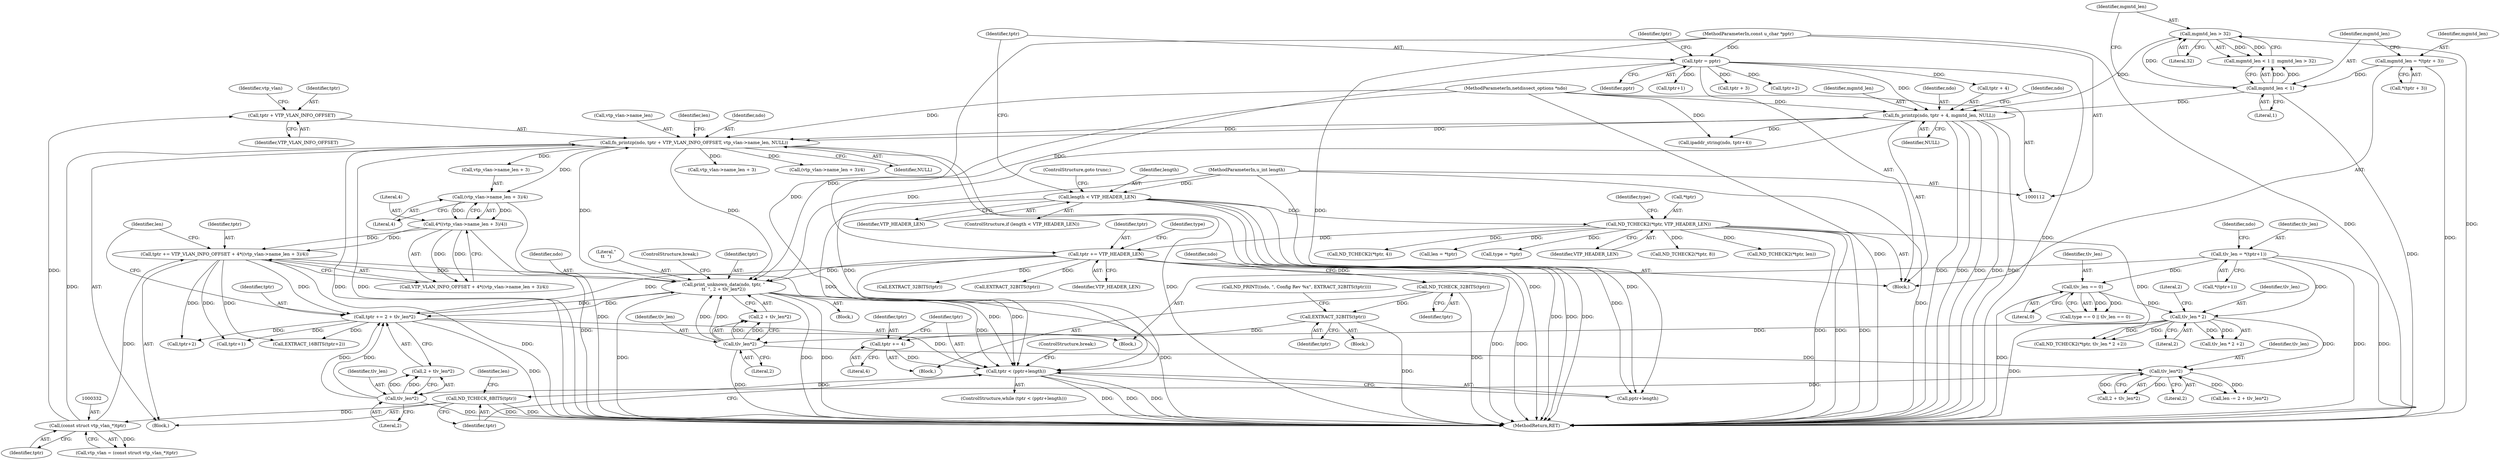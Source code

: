 digraph "0_tcpdump_ae83295915d08a854de27a88efac5dd7353e6d3f@pointer" {
"1000375" [label="(Call,tptr + VTP_VLAN_INFO_OFFSET)"];
"1000331" [label="(Call,(const struct vtp_vlan_*)tptr)"];
"1000314" [label="(Call,ND_TCHECK_8BITS(tptr))"];
"1000308" [label="(Call,tptr < (pptr+length))"];
"1000395" [label="(Call,tptr += VTP_VLAN_INFO_OFFSET + 4*((vtp_vlan->name_len + 3)/4))"];
"1000399" [label="(Call,4*((vtp_vlan->name_len + 3)/4))"];
"1000401" [label="(Call,(vtp_vlan->name_len + 3)/4)"];
"1000373" [label="(Call,fn_printzp(ndo, tptr + VTP_VLAN_INFO_OFFSET, vtp_vlan->name_len, NULL))"];
"1000533" [label="(Call,print_unknown_data(ndo, tptr, \"\n\t\t  \", 2 + tlv_len*2))"];
"1000192" [label="(Call,fn_printzp(ndo, tptr + 4, mgmtd_len, NULL))"];
"1000113" [label="(MethodParameterIn,netdissect_options *ndo)"];
"1000129" [label="(Call,tptr = pptr)"];
"1000114" [label="(MethodParameterIn,const u_char *pptr)"];
"1000181" [label="(Call,mgmtd_len > 32)"];
"1000178" [label="(Call,mgmtd_len < 1)"];
"1000170" [label="(Call,mgmtd_len = *(tptr + 3))"];
"1000213" [label="(Call,tptr += VTP_HEADER_LEN)"];
"1000132" [label="(Call,ND_TCHECK2(*tptr, VTP_HEADER_LEN))"];
"1000125" [label="(Call,length < VTP_HEADER_LEN)"];
"1000115" [label="(MethodParameterIn,u_int length)"];
"1000550" [label="(Call,tptr += 2 + tlv_len*2)"];
"1000554" [label="(Call,tlv_len*2)"];
"1000547" [label="(Call,tlv_len*2)"];
"1000539" [label="(Call,tlv_len*2)"];
"1000448" [label="(Call,tlv_len * 2)"];
"1000439" [label="(Call,tlv_len == 0)"];
"1000417" [label="(Call,tlv_len = *(tptr+1))"];
"1000304" [label="(Call,tptr += 4)"];
"1000302" [label="(Call,EXTRACT_32BITS(tptr))"];
"1000295" [label="(Call,ND_TCHECK_32BITS(tptr))"];
"1000448" [label="(Call,tlv_len * 2)"];
"1000177" [label="(Call,mgmtd_len < 1 ||  mgmtd_len > 32)"];
"1000305" [label="(Identifier,tptr)"];
"1000316" [label="(Call,len = *tptr)"];
"1000215" [label="(Identifier,VTP_HEADER_LEN)"];
"1000333" [label="(Identifier,tptr)"];
"1000230" [label="(Call,EXTRACT_32BITS(tptr))"];
"1000114" [label="(MethodParameterIn,const u_char *pptr)"];
"1000295" [label="(Call,ND_TCHECK_32BITS(tptr))"];
"1000308" [label="(Call,tptr < (pptr+length))"];
"1000375" [label="(Call,tptr + VTP_VLAN_INFO_OFFSET)"];
"1000534" [label="(Identifier,ndo)"];
"1000116" [label="(Block,)"];
"1000454" [label="(Call,EXTRACT_16BITS(tptr+2))"];
"1000400" [label="(Literal,4)"];
"1000556" [label="(Literal,2)"];
"1000171" [label="(Identifier,mgmtd_len)"];
"1000541" [label="(Literal,2)"];
"1000376" [label="(Identifier,tptr)"];
"1000395" [label="(Call,tptr += VTP_VLAN_INFO_OFFSET + 4*((vtp_vlan->name_len + 3)/4))"];
"1000131" [label="(Identifier,pptr)"];
"1000217" [label="(Identifier,type)"];
"1000460" [label="(Block,)"];
"1000402" [label="(Call,vtp_vlan->name_len + 3)"];
"1000172" [label="(Call,*(tptr + 3))"];
"1000304" [label="(Call,tptr += 4)"];
"1000232" [label="(Call,ipaddr_string(ndo, tptr+4))"];
"1000193" [label="(Identifier,ndo)"];
"1000552" [label="(Call,2 + tlv_len*2)"];
"1000536" [label="(Literal,\"\n\t\t  \")"];
"1000180" [label="(Literal,1)"];
"1000549" [label="(Literal,2)"];
"1000378" [label="(Call,vtp_vlan->name_len)"];
"1000543" [label="(Call,len -= 2 + tlv_len*2)"];
"1000455" [label="(Call,tptr+2)"];
"1000413" [label="(Call,type = *tptr)"];
"1000389" [label="(Call,vtp_vlan->name_len + 3)"];
"1000396" [label="(Identifier,tptr)"];
"1000420" [label="(Call,tptr+1)"];
"1000383" [label="(Identifier,len)"];
"1000329" [label="(Call,vtp_vlan = (const struct vtp_vlan_*)tptr)"];
"1000113" [label="(MethodParameterIn,netdissect_options *ndo)"];
"1000135" [label="(Identifier,VTP_HEADER_LEN)"];
"1000542" [label="(ControlStructure,break;)"];
"1000540" [label="(Identifier,tlv_len)"];
"1000183" [label="(Literal,32)"];
"1000303" [label="(Identifier,tptr)"];
"1000299" [label="(Identifier,ndo)"];
"1000192" [label="(Call,fn_printzp(ndo, tptr + 4, mgmtd_len, NULL))"];
"1000314" [label="(Call,ND_TCHECK_8BITS(tptr))"];
"1000388" [label="(Call,(vtp_vlan->name_len + 3)/4)"];
"1000548" [label="(Identifier,tlv_len)"];
"1000317" [label="(Identifier,len)"];
"1000139" [label="(Call,tptr+1)"];
"1000310" [label="(Call,pptr+length)"];
"1000315" [label="(Identifier,tptr)"];
"1000173" [label="(Call,tptr + 3)"];
"1000115" [label="(MethodParameterIn,u_int length)"];
"1000554" [label="(Call,tlv_len*2)"];
"1000296" [label="(Identifier,tptr)"];
"1000451" [label="(Literal,2)"];
"1000425" [label="(Identifier,ndo)"];
"1000128" [label="(ControlStructure,goto trunc;)"];
"1000182" [label="(Identifier,mgmtd_len)"];
"1000381" [label="(Identifier,NULL)"];
"1000214" [label="(Identifier,tptr)"];
"1000557" [label="(ControlStructure,break;)"];
"1000309" [label="(Identifier,tptr)"];
"1000407" [label="(Literal,4)"];
"1000194" [label="(Call,tptr + 4)"];
"1000129" [label="(Call,tptr = pptr)"];
"1000130" [label="(Identifier,tptr)"];
"1000551" [label="(Identifier,tptr)"];
"1000535" [label="(Identifier,tptr)"];
"1000397" [label="(Call,VTP_VLAN_INFO_OFFSET + 4*((vtp_vlan->name_len + 3)/4))"];
"1000539" [label="(Call,tlv_len*2)"];
"1000220" [label="(Call,ND_TCHECK2(*tptr, 8))"];
"1000419" [label="(Call,*(tptr+1))"];
"1000302" [label="(Call,EXTRACT_32BITS(tptr))"];
"1000297" [label="(Call,ND_PRINT((ndo, \", Config Rev %x\", EXTRACT_32BITS(tptr))))"];
"1000533" [label="(Call,print_unknown_data(ndo, tptr, \"\n\t\t  \", 2 + tlv_len*2))"];
"1000568" [label="(Call,EXTRACT_32BITS(tptr))"];
"1000545" [label="(Call,2 + tlv_len*2)"];
"1000439" [label="(Call,tlv_len == 0)"];
"1000210" [label="(Call,tptr+2)"];
"1000401" [label="(Call,(vtp_vlan->name_len + 3)/4)"];
"1000377" [label="(Identifier,VTP_VLAN_INFO_OFFSET)"];
"1000325" [label="(Call,ND_TCHECK2(*tptr, len))"];
"1000218" [label="(Block,)"];
"1000537" [label="(Call,2 + tlv_len*2)"];
"1000181" [label="(Call,mgmtd_len > 32)"];
"1000178" [label="(Call,mgmtd_len < 1)"];
"1000410" [label="(Identifier,len)"];
"1000373" [label="(Call,fn_printzp(ndo, tptr + VTP_VLAN_INFO_OFFSET, vtp_vlan->name_len, NULL))"];
"1000133" [label="(Call,*tptr)"];
"1000132" [label="(Call,ND_TCHECK2(*tptr, VTP_HEADER_LEN))"];
"1000447" [label="(Call,tlv_len * 2 +2)"];
"1000440" [label="(Identifier,tlv_len)"];
"1000559" [label="(Call,ND_TCHECK2(*tptr, 4))"];
"1000550" [label="(Call,tptr += 2 + tlv_len*2)"];
"1000444" [label="(Call,ND_TCHECK2(*tptr, tlv_len * 2 +2))"];
"1000449" [label="(Identifier,tlv_len)"];
"1000581" [label="(MethodReturn,RET)"];
"1000213" [label="(Call,tptr += VTP_HEADER_LEN)"];
"1000137" [label="(Identifier,type)"];
"1000127" [label="(Identifier,VTP_HEADER_LEN)"];
"1000379" [label="(Identifier,vtp_vlan)"];
"1000313" [label="(Block,)"];
"1000399" [label="(Call,4*((vtp_vlan->name_len + 3)/4))"];
"1000179" [label="(Identifier,mgmtd_len)"];
"1000441" [label="(Literal,0)"];
"1000201" [label="(Identifier,ndo)"];
"1000126" [label="(Identifier,length)"];
"1000300" [label="(Block,)"];
"1000374" [label="(Identifier,ndo)"];
"1000170" [label="(Call,mgmtd_len = *(tptr + 3))"];
"1000125" [label="(Call,length < VTP_HEADER_LEN)"];
"1000555" [label="(Identifier,tlv_len)"];
"1000435" [label="(Call,type == 0 || tlv_len == 0)"];
"1000331" [label="(Call,(const struct vtp_vlan_*)tptr)"];
"1000306" [label="(Literal,4)"];
"1000307" [label="(ControlStructure,while (tptr < (pptr+length)))"];
"1000197" [label="(Identifier,mgmtd_len)"];
"1000124" [label="(ControlStructure,if (length < VTP_HEADER_LEN))"];
"1000198" [label="(Identifier,NULL)"];
"1000417" [label="(Call,tlv_len = *(tptr+1))"];
"1000547" [label="(Call,tlv_len*2)"];
"1000450" [label="(Literal,2)"];
"1000418" [label="(Identifier,tlv_len)"];
"1000412" [label="(Block,)"];
"1000134" [label="(Identifier,tptr)"];
"1000375" -> "1000373"  [label="AST: "];
"1000375" -> "1000377"  [label="CFG: "];
"1000376" -> "1000375"  [label="AST: "];
"1000377" -> "1000375"  [label="AST: "];
"1000379" -> "1000375"  [label="CFG: "];
"1000331" -> "1000375"  [label="DDG: "];
"1000331" -> "1000329"  [label="AST: "];
"1000331" -> "1000333"  [label="CFG: "];
"1000332" -> "1000331"  [label="AST: "];
"1000333" -> "1000331"  [label="AST: "];
"1000329" -> "1000331"  [label="CFG: "];
"1000331" -> "1000329"  [label="DDG: "];
"1000314" -> "1000331"  [label="DDG: "];
"1000331" -> "1000373"  [label="DDG: "];
"1000331" -> "1000395"  [label="DDG: "];
"1000314" -> "1000313"  [label="AST: "];
"1000314" -> "1000315"  [label="CFG: "];
"1000315" -> "1000314"  [label="AST: "];
"1000317" -> "1000314"  [label="CFG: "];
"1000314" -> "1000581"  [label="DDG: "];
"1000314" -> "1000581"  [label="DDG: "];
"1000308" -> "1000314"  [label="DDG: "];
"1000308" -> "1000307"  [label="AST: "];
"1000308" -> "1000310"  [label="CFG: "];
"1000309" -> "1000308"  [label="AST: "];
"1000310" -> "1000308"  [label="AST: "];
"1000315" -> "1000308"  [label="CFG: "];
"1000557" -> "1000308"  [label="CFG: "];
"1000308" -> "1000581"  [label="DDG: "];
"1000308" -> "1000581"  [label="DDG: "];
"1000308" -> "1000581"  [label="DDG: "];
"1000395" -> "1000308"  [label="DDG: "];
"1000213" -> "1000308"  [label="DDG: "];
"1000304" -> "1000308"  [label="DDG: "];
"1000550" -> "1000308"  [label="DDG: "];
"1000533" -> "1000308"  [label="DDG: "];
"1000114" -> "1000308"  [label="DDG: "];
"1000125" -> "1000308"  [label="DDG: "];
"1000115" -> "1000308"  [label="DDG: "];
"1000395" -> "1000313"  [label="AST: "];
"1000395" -> "1000397"  [label="CFG: "];
"1000396" -> "1000395"  [label="AST: "];
"1000397" -> "1000395"  [label="AST: "];
"1000410" -> "1000395"  [label="CFG: "];
"1000395" -> "1000581"  [label="DDG: "];
"1000399" -> "1000395"  [label="DDG: "];
"1000399" -> "1000395"  [label="DDG: "];
"1000395" -> "1000420"  [label="DDG: "];
"1000395" -> "1000454"  [label="DDG: "];
"1000395" -> "1000455"  [label="DDG: "];
"1000395" -> "1000533"  [label="DDG: "];
"1000395" -> "1000550"  [label="DDG: "];
"1000399" -> "1000397"  [label="AST: "];
"1000399" -> "1000401"  [label="CFG: "];
"1000400" -> "1000399"  [label="AST: "];
"1000401" -> "1000399"  [label="AST: "];
"1000397" -> "1000399"  [label="CFG: "];
"1000399" -> "1000581"  [label="DDG: "];
"1000399" -> "1000397"  [label="DDG: "];
"1000399" -> "1000397"  [label="DDG: "];
"1000401" -> "1000399"  [label="DDG: "];
"1000401" -> "1000399"  [label="DDG: "];
"1000401" -> "1000407"  [label="CFG: "];
"1000402" -> "1000401"  [label="AST: "];
"1000407" -> "1000401"  [label="AST: "];
"1000401" -> "1000581"  [label="DDG: "];
"1000373" -> "1000401"  [label="DDG: "];
"1000373" -> "1000313"  [label="AST: "];
"1000373" -> "1000381"  [label="CFG: "];
"1000374" -> "1000373"  [label="AST: "];
"1000378" -> "1000373"  [label="AST: "];
"1000381" -> "1000373"  [label="AST: "];
"1000383" -> "1000373"  [label="CFG: "];
"1000373" -> "1000581"  [label="DDG: "];
"1000373" -> "1000581"  [label="DDG: "];
"1000373" -> "1000581"  [label="DDG: "];
"1000373" -> "1000581"  [label="DDG: "];
"1000533" -> "1000373"  [label="DDG: "];
"1000192" -> "1000373"  [label="DDG: "];
"1000192" -> "1000373"  [label="DDG: "];
"1000113" -> "1000373"  [label="DDG: "];
"1000373" -> "1000388"  [label="DDG: "];
"1000373" -> "1000389"  [label="DDG: "];
"1000373" -> "1000402"  [label="DDG: "];
"1000373" -> "1000533"  [label="DDG: "];
"1000533" -> "1000460"  [label="AST: "];
"1000533" -> "1000537"  [label="CFG: "];
"1000534" -> "1000533"  [label="AST: "];
"1000535" -> "1000533"  [label="AST: "];
"1000536" -> "1000533"  [label="AST: "];
"1000537" -> "1000533"  [label="AST: "];
"1000542" -> "1000533"  [label="CFG: "];
"1000533" -> "1000581"  [label="DDG: "];
"1000533" -> "1000581"  [label="DDG: "];
"1000533" -> "1000581"  [label="DDG: "];
"1000533" -> "1000581"  [label="DDG: "];
"1000192" -> "1000533"  [label="DDG: "];
"1000113" -> "1000533"  [label="DDG: "];
"1000213" -> "1000533"  [label="DDG: "];
"1000550" -> "1000533"  [label="DDG: "];
"1000539" -> "1000533"  [label="DDG: "];
"1000539" -> "1000533"  [label="DDG: "];
"1000533" -> "1000550"  [label="DDG: "];
"1000192" -> "1000116"  [label="AST: "];
"1000192" -> "1000198"  [label="CFG: "];
"1000193" -> "1000192"  [label="AST: "];
"1000194" -> "1000192"  [label="AST: "];
"1000197" -> "1000192"  [label="AST: "];
"1000198" -> "1000192"  [label="AST: "];
"1000201" -> "1000192"  [label="CFG: "];
"1000192" -> "1000581"  [label="DDG: "];
"1000192" -> "1000581"  [label="DDG: "];
"1000192" -> "1000581"  [label="DDG: "];
"1000192" -> "1000581"  [label="DDG: "];
"1000192" -> "1000581"  [label="DDG: "];
"1000113" -> "1000192"  [label="DDG: "];
"1000129" -> "1000192"  [label="DDG: "];
"1000181" -> "1000192"  [label="DDG: "];
"1000178" -> "1000192"  [label="DDG: "];
"1000192" -> "1000232"  [label="DDG: "];
"1000113" -> "1000112"  [label="AST: "];
"1000113" -> "1000581"  [label="DDG: "];
"1000113" -> "1000232"  [label="DDG: "];
"1000129" -> "1000116"  [label="AST: "];
"1000129" -> "1000131"  [label="CFG: "];
"1000130" -> "1000129"  [label="AST: "];
"1000131" -> "1000129"  [label="AST: "];
"1000134" -> "1000129"  [label="CFG: "];
"1000129" -> "1000581"  [label="DDG: "];
"1000114" -> "1000129"  [label="DDG: "];
"1000129" -> "1000139"  [label="DDG: "];
"1000129" -> "1000173"  [label="DDG: "];
"1000129" -> "1000194"  [label="DDG: "];
"1000129" -> "1000210"  [label="DDG: "];
"1000129" -> "1000213"  [label="DDG: "];
"1000114" -> "1000112"  [label="AST: "];
"1000114" -> "1000581"  [label="DDG: "];
"1000114" -> "1000310"  [label="DDG: "];
"1000181" -> "1000177"  [label="AST: "];
"1000181" -> "1000183"  [label="CFG: "];
"1000182" -> "1000181"  [label="AST: "];
"1000183" -> "1000181"  [label="AST: "];
"1000177" -> "1000181"  [label="CFG: "];
"1000181" -> "1000581"  [label="DDG: "];
"1000181" -> "1000177"  [label="DDG: "];
"1000181" -> "1000177"  [label="DDG: "];
"1000178" -> "1000181"  [label="DDG: "];
"1000178" -> "1000177"  [label="AST: "];
"1000178" -> "1000180"  [label="CFG: "];
"1000179" -> "1000178"  [label="AST: "];
"1000180" -> "1000178"  [label="AST: "];
"1000182" -> "1000178"  [label="CFG: "];
"1000177" -> "1000178"  [label="CFG: "];
"1000178" -> "1000581"  [label="DDG: "];
"1000178" -> "1000177"  [label="DDG: "];
"1000178" -> "1000177"  [label="DDG: "];
"1000170" -> "1000178"  [label="DDG: "];
"1000170" -> "1000116"  [label="AST: "];
"1000170" -> "1000172"  [label="CFG: "];
"1000171" -> "1000170"  [label="AST: "];
"1000172" -> "1000170"  [label="AST: "];
"1000179" -> "1000170"  [label="CFG: "];
"1000170" -> "1000581"  [label="DDG: "];
"1000213" -> "1000116"  [label="AST: "];
"1000213" -> "1000215"  [label="CFG: "];
"1000214" -> "1000213"  [label="AST: "];
"1000215" -> "1000213"  [label="AST: "];
"1000217" -> "1000213"  [label="CFG: "];
"1000213" -> "1000581"  [label="DDG: "];
"1000213" -> "1000581"  [label="DDG: "];
"1000132" -> "1000213"  [label="DDG: "];
"1000213" -> "1000230"  [label="DDG: "];
"1000213" -> "1000295"  [label="DDG: "];
"1000213" -> "1000550"  [label="DDG: "];
"1000213" -> "1000568"  [label="DDG: "];
"1000132" -> "1000116"  [label="AST: "];
"1000132" -> "1000135"  [label="CFG: "];
"1000133" -> "1000132"  [label="AST: "];
"1000135" -> "1000132"  [label="AST: "];
"1000137" -> "1000132"  [label="CFG: "];
"1000132" -> "1000581"  [label="DDG: "];
"1000132" -> "1000581"  [label="DDG: "];
"1000132" -> "1000581"  [label="DDG: "];
"1000125" -> "1000132"  [label="DDG: "];
"1000132" -> "1000220"  [label="DDG: "];
"1000132" -> "1000316"  [label="DDG: "];
"1000132" -> "1000325"  [label="DDG: "];
"1000132" -> "1000413"  [label="DDG: "];
"1000132" -> "1000444"  [label="DDG: "];
"1000132" -> "1000559"  [label="DDG: "];
"1000125" -> "1000124"  [label="AST: "];
"1000125" -> "1000127"  [label="CFG: "];
"1000126" -> "1000125"  [label="AST: "];
"1000127" -> "1000125"  [label="AST: "];
"1000128" -> "1000125"  [label="CFG: "];
"1000130" -> "1000125"  [label="CFG: "];
"1000125" -> "1000581"  [label="DDG: "];
"1000125" -> "1000581"  [label="DDG: "];
"1000125" -> "1000581"  [label="DDG: "];
"1000115" -> "1000125"  [label="DDG: "];
"1000125" -> "1000310"  [label="DDG: "];
"1000115" -> "1000112"  [label="AST: "];
"1000115" -> "1000581"  [label="DDG: "];
"1000115" -> "1000310"  [label="DDG: "];
"1000550" -> "1000412"  [label="AST: "];
"1000550" -> "1000552"  [label="CFG: "];
"1000551" -> "1000550"  [label="AST: "];
"1000552" -> "1000550"  [label="AST: "];
"1000410" -> "1000550"  [label="CFG: "];
"1000550" -> "1000581"  [label="DDG: "];
"1000550" -> "1000420"  [label="DDG: "];
"1000550" -> "1000454"  [label="DDG: "];
"1000550" -> "1000455"  [label="DDG: "];
"1000554" -> "1000550"  [label="DDG: "];
"1000554" -> "1000550"  [label="DDG: "];
"1000554" -> "1000552"  [label="AST: "];
"1000554" -> "1000556"  [label="CFG: "];
"1000555" -> "1000554"  [label="AST: "];
"1000556" -> "1000554"  [label="AST: "];
"1000552" -> "1000554"  [label="CFG: "];
"1000554" -> "1000581"  [label="DDG: "];
"1000554" -> "1000552"  [label="DDG: "];
"1000554" -> "1000552"  [label="DDG: "];
"1000547" -> "1000554"  [label="DDG: "];
"1000547" -> "1000545"  [label="AST: "];
"1000547" -> "1000549"  [label="CFG: "];
"1000548" -> "1000547"  [label="AST: "];
"1000549" -> "1000547"  [label="AST: "];
"1000545" -> "1000547"  [label="CFG: "];
"1000547" -> "1000543"  [label="DDG: "];
"1000547" -> "1000543"  [label="DDG: "];
"1000547" -> "1000545"  [label="DDG: "];
"1000547" -> "1000545"  [label="DDG: "];
"1000539" -> "1000547"  [label="DDG: "];
"1000448" -> "1000547"  [label="DDG: "];
"1000539" -> "1000537"  [label="AST: "];
"1000539" -> "1000541"  [label="CFG: "];
"1000540" -> "1000539"  [label="AST: "];
"1000541" -> "1000539"  [label="AST: "];
"1000537" -> "1000539"  [label="CFG: "];
"1000539" -> "1000581"  [label="DDG: "];
"1000539" -> "1000537"  [label="DDG: "];
"1000539" -> "1000537"  [label="DDG: "];
"1000448" -> "1000539"  [label="DDG: "];
"1000448" -> "1000447"  [label="AST: "];
"1000448" -> "1000450"  [label="CFG: "];
"1000449" -> "1000448"  [label="AST: "];
"1000450" -> "1000448"  [label="AST: "];
"1000451" -> "1000448"  [label="CFG: "];
"1000448" -> "1000581"  [label="DDG: "];
"1000448" -> "1000444"  [label="DDG: "];
"1000448" -> "1000444"  [label="DDG: "];
"1000448" -> "1000447"  [label="DDG: "];
"1000448" -> "1000447"  [label="DDG: "];
"1000439" -> "1000448"  [label="DDG: "];
"1000417" -> "1000448"  [label="DDG: "];
"1000439" -> "1000435"  [label="AST: "];
"1000439" -> "1000441"  [label="CFG: "];
"1000440" -> "1000439"  [label="AST: "];
"1000441" -> "1000439"  [label="AST: "];
"1000435" -> "1000439"  [label="CFG: "];
"1000439" -> "1000581"  [label="DDG: "];
"1000439" -> "1000435"  [label="DDG: "];
"1000439" -> "1000435"  [label="DDG: "];
"1000417" -> "1000439"  [label="DDG: "];
"1000417" -> "1000412"  [label="AST: "];
"1000417" -> "1000419"  [label="CFG: "];
"1000418" -> "1000417"  [label="AST: "];
"1000419" -> "1000417"  [label="AST: "];
"1000425" -> "1000417"  [label="CFG: "];
"1000417" -> "1000581"  [label="DDG: "];
"1000417" -> "1000581"  [label="DDG: "];
"1000304" -> "1000218"  [label="AST: "];
"1000304" -> "1000306"  [label="CFG: "];
"1000305" -> "1000304"  [label="AST: "];
"1000306" -> "1000304"  [label="AST: "];
"1000309" -> "1000304"  [label="CFG: "];
"1000302" -> "1000304"  [label="DDG: "];
"1000302" -> "1000300"  [label="AST: "];
"1000302" -> "1000303"  [label="CFG: "];
"1000303" -> "1000302"  [label="AST: "];
"1000297" -> "1000302"  [label="CFG: "];
"1000302" -> "1000581"  [label="DDG: "];
"1000295" -> "1000302"  [label="DDG: "];
"1000295" -> "1000218"  [label="AST: "];
"1000295" -> "1000296"  [label="CFG: "];
"1000296" -> "1000295"  [label="AST: "];
"1000299" -> "1000295"  [label="CFG: "];
"1000295" -> "1000581"  [label="DDG: "];
}
